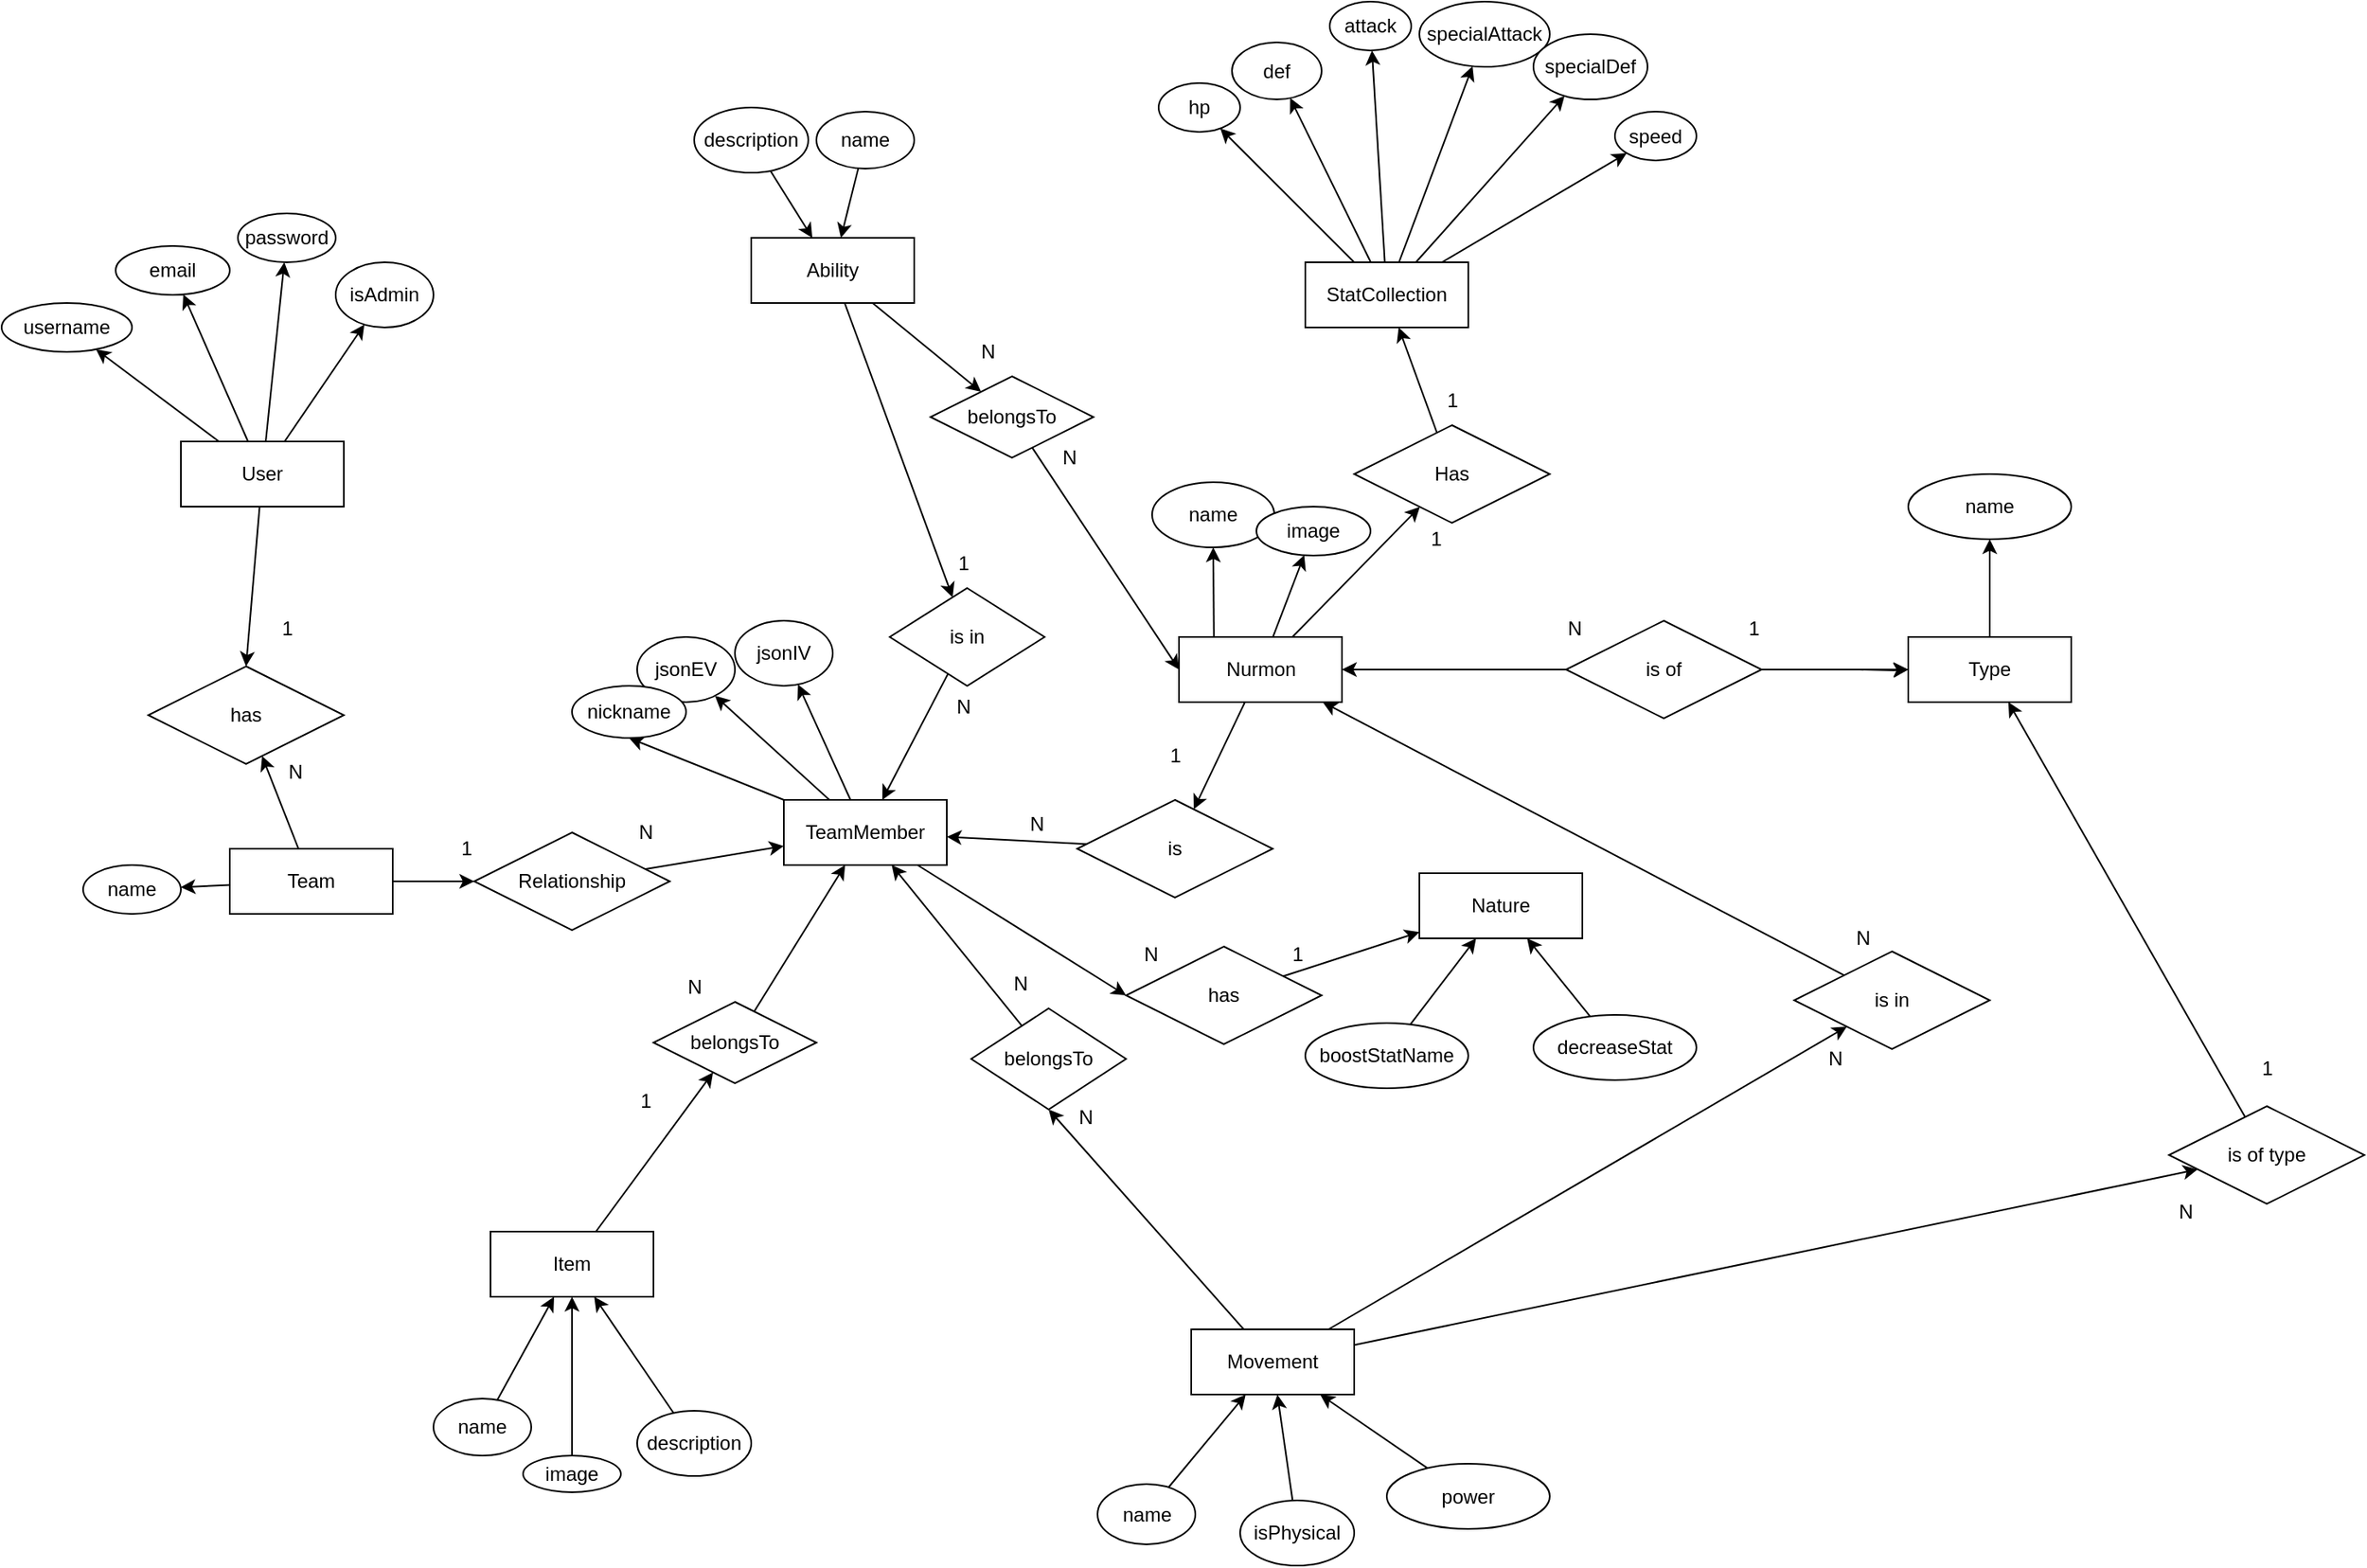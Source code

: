 <mxfile version="27.1.5" pages="2">
  <diagram name="Página-1" id="FxbBuSSJgWayEHtvk8GW">
    <mxGraphModel dx="2505" dy="988" grid="1" gridSize="10" guides="1" tooltips="1" connect="1" arrows="1" fold="1" page="1" pageScale="1" pageWidth="827" pageHeight="1169" math="0" shadow="0">
      <root>
        <mxCell id="0" />
        <mxCell id="1" parent="0" />
        <mxCell id="gaTQBP2WWSis62OiJN2Q-6" style="rounded=0;orthogonalLoop=1;jettySize=auto;html=1;" parent="1" source="gaTQBP2WWSis62OiJN2Q-1" target="gaTQBP2WWSis62OiJN2Q-3" edge="1">
          <mxGeometry relative="1" as="geometry" />
        </mxCell>
        <mxCell id="gaTQBP2WWSis62OiJN2Q-7" style="rounded=0;orthogonalLoop=1;jettySize=auto;html=1;" parent="1" source="gaTQBP2WWSis62OiJN2Q-1" target="gaTQBP2WWSis62OiJN2Q-4" edge="1">
          <mxGeometry relative="1" as="geometry" />
        </mxCell>
        <mxCell id="gaTQBP2WWSis62OiJN2Q-8" style="rounded=0;orthogonalLoop=1;jettySize=auto;html=1;" parent="1" source="gaTQBP2WWSis62OiJN2Q-1" target="gaTQBP2WWSis62OiJN2Q-5" edge="1">
          <mxGeometry relative="1" as="geometry">
            <mxPoint x="-90" y="220.0" as="targetPoint" />
          </mxGeometry>
        </mxCell>
        <mxCell id="gaTQBP2WWSis62OiJN2Q-145" style="rounded=0;orthogonalLoop=1;jettySize=auto;html=1;entryX=0.5;entryY=0;entryDx=0;entryDy=0;" parent="1" source="gaTQBP2WWSis62OiJN2Q-1" target="gaTQBP2WWSis62OiJN2Q-144" edge="1">
          <mxGeometry relative="1" as="geometry" />
        </mxCell>
        <mxCell id="rFSB82pnYA7BAlNAQb4m-16" style="rounded=0;orthogonalLoop=1;jettySize=auto;html=1;" edge="1" parent="1" source="gaTQBP2WWSis62OiJN2Q-1" target="rFSB82pnYA7BAlNAQb4m-15">
          <mxGeometry relative="1" as="geometry" />
        </mxCell>
        <mxCell id="gaTQBP2WWSis62OiJN2Q-1" value="User" style="whiteSpace=wrap;html=1;align=center;" parent="1" vertex="1">
          <mxGeometry x="-220" y="290" width="100" height="40" as="geometry" />
        </mxCell>
        <mxCell id="gaTQBP2WWSis62OiJN2Q-3" value="username" style="ellipse;whiteSpace=wrap;html=1;align=center;" parent="1" vertex="1">
          <mxGeometry x="-330" y="205" width="80" height="30" as="geometry" />
        </mxCell>
        <mxCell id="gaTQBP2WWSis62OiJN2Q-4" value="email" style="ellipse;whiteSpace=wrap;html=1;align=center;" parent="1" vertex="1">
          <mxGeometry x="-260" y="170" width="70" height="30" as="geometry" />
        </mxCell>
        <mxCell id="gaTQBP2WWSis62OiJN2Q-5" value="password" style="ellipse;whiteSpace=wrap;html=1;align=center;" parent="1" vertex="1">
          <mxGeometry x="-185" y="150" width="60" height="30" as="geometry" />
        </mxCell>
        <mxCell id="gaTQBP2WWSis62OiJN2Q-26" style="rounded=0;orthogonalLoop=1;jettySize=auto;html=1;" parent="1" source="gaTQBP2WWSis62OiJN2Q-9" target="gaTQBP2WWSis62OiJN2Q-23" edge="1">
          <mxGeometry relative="1" as="geometry" />
        </mxCell>
        <mxCell id="gaTQBP2WWSis62OiJN2Q-132" style="rounded=0;orthogonalLoop=1;jettySize=auto;html=1;" parent="1" source="gaTQBP2WWSis62OiJN2Q-9" target="gaTQBP2WWSis62OiJN2Q-130" edge="1">
          <mxGeometry relative="1" as="geometry" />
        </mxCell>
        <mxCell id="gaTQBP2WWSis62OiJN2Q-146" style="rounded=0;orthogonalLoop=1;jettySize=auto;html=1;" parent="1" source="gaTQBP2WWSis62OiJN2Q-9" target="gaTQBP2WWSis62OiJN2Q-144" edge="1">
          <mxGeometry relative="1" as="geometry" />
        </mxCell>
        <mxCell id="gaTQBP2WWSis62OiJN2Q-9" value="Team" style="whiteSpace=wrap;html=1;align=center;" parent="1" vertex="1">
          <mxGeometry x="-190" y="540" width="100" height="40" as="geometry" />
        </mxCell>
        <mxCell id="gaTQBP2WWSis62OiJN2Q-27" style="rounded=0;orthogonalLoop=1;jettySize=auto;html=1;" parent="1" source="gaTQBP2WWSis62OiJN2Q-10" target="gaTQBP2WWSis62OiJN2Q-22" edge="1">
          <mxGeometry relative="1" as="geometry" />
        </mxCell>
        <mxCell id="gaTQBP2WWSis62OiJN2Q-58" style="rounded=0;orthogonalLoop=1;jettySize=auto;html=1;" parent="1" target="gaTQBP2WWSis62OiJN2Q-57" edge="1">
          <mxGeometry relative="1" as="geometry">
            <mxPoint x="413.929" y="415" as="sourcePoint" />
          </mxGeometry>
        </mxCell>
        <mxCell id="gaTQBP2WWSis62OiJN2Q-117" style="rounded=0;orthogonalLoop=1;jettySize=auto;html=1;" parent="1" source="gaTQBP2WWSis62OiJN2Q-10" target="gaTQBP2WWSis62OiJN2Q-116" edge="1">
          <mxGeometry relative="1" as="geometry" />
        </mxCell>
        <mxCell id="gaTQBP2WWSis62OiJN2Q-150" style="rounded=0;orthogonalLoop=1;jettySize=auto;html=1;" parent="1" source="gaTQBP2WWSis62OiJN2Q-10" target="gaTQBP2WWSis62OiJN2Q-149" edge="1">
          <mxGeometry relative="1" as="geometry" />
        </mxCell>
        <mxCell id="gaTQBP2WWSis62OiJN2Q-10" value="Nurmon" style="whiteSpace=wrap;html=1;align=center;" parent="1" vertex="1">
          <mxGeometry x="392.5" y="410" width="100" height="40" as="geometry" />
        </mxCell>
        <mxCell id="gaTQBP2WWSis62OiJN2Q-34" style="rounded=0;orthogonalLoop=1;jettySize=auto;html=1;" parent="1" source="gaTQBP2WWSis62OiJN2Q-12" target="gaTQBP2WWSis62OiJN2Q-33" edge="1">
          <mxGeometry relative="1" as="geometry" />
        </mxCell>
        <mxCell id="rFSB82pnYA7BAlNAQb4m-22" style="rounded=0;orthogonalLoop=1;jettySize=auto;html=1;" edge="1" parent="1" source="gaTQBP2WWSis62OiJN2Q-12" target="rFSB82pnYA7BAlNAQb4m-21">
          <mxGeometry relative="1" as="geometry" />
        </mxCell>
        <mxCell id="gaTQBP2WWSis62OiJN2Q-12" value="Ability" style="whiteSpace=wrap;html=1;align=center;" parent="1" vertex="1">
          <mxGeometry x="130" y="165" width="100" height="40" as="geometry" />
        </mxCell>
        <mxCell id="gaTQBP2WWSis62OiJN2Q-39" style="rounded=0;orthogonalLoop=1;jettySize=auto;html=1;" parent="1" source="gaTQBP2WWSis62OiJN2Q-13" target="gaTQBP2WWSis62OiJN2Q-38" edge="1">
          <mxGeometry relative="1" as="geometry" />
        </mxCell>
        <mxCell id="gaTQBP2WWSis62OiJN2Q-13" value="Item" style="whiteSpace=wrap;html=1;align=center;" parent="1" vertex="1">
          <mxGeometry x="-30" y="775" width="100" height="40" as="geometry" />
        </mxCell>
        <mxCell id="rFSB82pnYA7BAlNAQb4m-2" style="rounded=0;orthogonalLoop=1;jettySize=auto;html=1;" edge="1" parent="1" source="gaTQBP2WWSis62OiJN2Q-14" target="rFSB82pnYA7BAlNAQb4m-1">
          <mxGeometry relative="1" as="geometry" />
        </mxCell>
        <mxCell id="rFSB82pnYA7BAlNAQb4m-9" style="rounded=0;orthogonalLoop=1;jettySize=auto;html=1;" edge="1" parent="1" source="gaTQBP2WWSis62OiJN2Q-14" target="rFSB82pnYA7BAlNAQb4m-8">
          <mxGeometry relative="1" as="geometry" />
        </mxCell>
        <mxCell id="gaTQBP2WWSis62OiJN2Q-14" value="Movement" style="whiteSpace=wrap;html=1;align=center;" parent="1" vertex="1">
          <mxGeometry x="400" y="835" width="100" height="40" as="geometry" />
        </mxCell>
        <mxCell id="gaTQBP2WWSis62OiJN2Q-111" style="rounded=0;orthogonalLoop=1;jettySize=auto;html=1;entryX=0.5;entryY=1;entryDx=0;entryDy=0;" parent="1" source="gaTQBP2WWSis62OiJN2Q-21" target="gaTQBP2WWSis62OiJN2Q-110" edge="1">
          <mxGeometry relative="1" as="geometry" />
        </mxCell>
        <mxCell id="gaTQBP2WWSis62OiJN2Q-112" style="rounded=0;orthogonalLoop=1;jettySize=auto;html=1;" parent="1" source="gaTQBP2WWSis62OiJN2Q-21" target="gaTQBP2WWSis62OiJN2Q-108" edge="1">
          <mxGeometry relative="1" as="geometry" />
        </mxCell>
        <mxCell id="gaTQBP2WWSis62OiJN2Q-113" style="rounded=0;orthogonalLoop=1;jettySize=auto;html=1;" parent="1" source="gaTQBP2WWSis62OiJN2Q-21" target="gaTQBP2WWSis62OiJN2Q-109" edge="1">
          <mxGeometry relative="1" as="geometry" />
        </mxCell>
        <mxCell id="gaTQBP2WWSis62OiJN2Q-140" style="rounded=0;orthogonalLoop=1;jettySize=auto;html=1;entryX=0;entryY=0.5;entryDx=0;entryDy=0;" parent="1" source="gaTQBP2WWSis62OiJN2Q-21" target="gaTQBP2WWSis62OiJN2Q-139" edge="1">
          <mxGeometry relative="1" as="geometry" />
        </mxCell>
        <mxCell id="gaTQBP2WWSis62OiJN2Q-21" value="TeamMember" style="whiteSpace=wrap;html=1;align=center;" parent="1" vertex="1">
          <mxGeometry x="150" y="510" width="100" height="40" as="geometry" />
        </mxCell>
        <mxCell id="gaTQBP2WWSis62OiJN2Q-28" style="rounded=0;orthogonalLoop=1;jettySize=auto;html=1;" parent="1" source="gaTQBP2WWSis62OiJN2Q-22" target="gaTQBP2WWSis62OiJN2Q-21" edge="1">
          <mxGeometry relative="1" as="geometry" />
        </mxCell>
        <mxCell id="gaTQBP2WWSis62OiJN2Q-22" value="is" style="shape=rhombus;perimeter=rhombusPerimeter;whiteSpace=wrap;html=1;align=center;" parent="1" vertex="1">
          <mxGeometry x="330" y="510" width="120" height="60" as="geometry" />
        </mxCell>
        <mxCell id="gaTQBP2WWSis62OiJN2Q-25" style="rounded=0;orthogonalLoop=1;jettySize=auto;html=1;" parent="1" source="gaTQBP2WWSis62OiJN2Q-23" target="gaTQBP2WWSis62OiJN2Q-21" edge="1">
          <mxGeometry relative="1" as="geometry" />
        </mxCell>
        <mxCell id="gaTQBP2WWSis62OiJN2Q-23" value="Relationship" style="shape=rhombus;perimeter=rhombusPerimeter;whiteSpace=wrap;html=1;align=center;" parent="1" vertex="1">
          <mxGeometry x="-40" y="530" width="120" height="60" as="geometry" />
        </mxCell>
        <mxCell id="gaTQBP2WWSis62OiJN2Q-29" value="1" style="text;html=1;align=center;verticalAlign=middle;resizable=0;points=[];autosize=1;strokeColor=none;fillColor=none;" parent="1" vertex="1">
          <mxGeometry x="-60" y="525" width="30" height="30" as="geometry" />
        </mxCell>
        <mxCell id="gaTQBP2WWSis62OiJN2Q-30" value="N" style="text;html=1;align=center;verticalAlign=middle;resizable=0;points=[];autosize=1;strokeColor=none;fillColor=none;" parent="1" vertex="1">
          <mxGeometry x="50" y="515" width="30" height="30" as="geometry" />
        </mxCell>
        <mxCell id="gaTQBP2WWSis62OiJN2Q-31" value="N" style="text;html=1;align=center;verticalAlign=middle;resizable=0;points=[];autosize=1;strokeColor=none;fillColor=none;" parent="1" vertex="1">
          <mxGeometry x="290" y="510" width="30" height="30" as="geometry" />
        </mxCell>
        <mxCell id="gaTQBP2WWSis62OiJN2Q-32" value="1" style="text;html=1;align=center;verticalAlign=middle;resizable=0;points=[];autosize=1;strokeColor=none;fillColor=none;" parent="1" vertex="1">
          <mxGeometry x="375" y="468" width="30" height="30" as="geometry" />
        </mxCell>
        <mxCell id="rFSB82pnYA7BAlNAQb4m-20" style="rounded=0;orthogonalLoop=1;jettySize=auto;html=1;entryX=0;entryY=0.5;entryDx=0;entryDy=0;" edge="1" parent="1" source="gaTQBP2WWSis62OiJN2Q-33" target="gaTQBP2WWSis62OiJN2Q-10">
          <mxGeometry relative="1" as="geometry" />
        </mxCell>
        <mxCell id="gaTQBP2WWSis62OiJN2Q-33" value="belongsTo" style="shape=rhombus;perimeter=rhombusPerimeter;whiteSpace=wrap;html=1;align=center;" parent="1" vertex="1">
          <mxGeometry x="240" y="250" width="100" height="50" as="geometry" />
        </mxCell>
        <mxCell id="gaTQBP2WWSis62OiJN2Q-36" value="N" style="text;html=1;align=center;verticalAlign=middle;resizable=0;points=[];autosize=1;strokeColor=none;fillColor=none;" parent="1" vertex="1">
          <mxGeometry x="260" y="220" width="30" height="30" as="geometry" />
        </mxCell>
        <mxCell id="gaTQBP2WWSis62OiJN2Q-37" value="N" style="text;html=1;align=center;verticalAlign=middle;resizable=0;points=[];autosize=1;strokeColor=none;fillColor=none;" parent="1" vertex="1">
          <mxGeometry x="310" y="285" width="30" height="30" as="geometry" />
        </mxCell>
        <mxCell id="gaTQBP2WWSis62OiJN2Q-40" style="rounded=0;orthogonalLoop=1;jettySize=auto;html=1;" parent="1" source="gaTQBP2WWSis62OiJN2Q-38" target="gaTQBP2WWSis62OiJN2Q-21" edge="1">
          <mxGeometry relative="1" as="geometry" />
        </mxCell>
        <mxCell id="gaTQBP2WWSis62OiJN2Q-38" value="belongsTo" style="shape=rhombus;perimeter=rhombusPerimeter;whiteSpace=wrap;html=1;align=center;" parent="1" vertex="1">
          <mxGeometry x="70" y="634" width="100" height="50" as="geometry" />
        </mxCell>
        <mxCell id="gaTQBP2WWSis62OiJN2Q-41" value="N" style="text;html=1;align=center;verticalAlign=middle;resizable=0;points=[];autosize=1;strokeColor=none;fillColor=none;" parent="1" vertex="1">
          <mxGeometry x="80" y="610" width="30" height="30" as="geometry" />
        </mxCell>
        <mxCell id="gaTQBP2WWSis62OiJN2Q-42" value="1" style="text;html=1;align=center;verticalAlign=middle;resizable=0;points=[];autosize=1;strokeColor=none;fillColor=none;" parent="1" vertex="1">
          <mxGeometry x="50" y="680" width="30" height="30" as="geometry" />
        </mxCell>
        <mxCell id="gaTQBP2WWSis62OiJN2Q-44" style="rounded=0;orthogonalLoop=1;jettySize=auto;html=1;" parent="1" source="gaTQBP2WWSis62OiJN2Q-43" target="gaTQBP2WWSis62OiJN2Q-21" edge="1">
          <mxGeometry relative="1" as="geometry" />
        </mxCell>
        <mxCell id="gaTQBP2WWSis62OiJN2Q-43" value="belongsTo" style="shape=rhombus;perimeter=rhombusPerimeter;whiteSpace=wrap;html=1;align=center;" parent="1" vertex="1">
          <mxGeometry x="265" y="638" width="95" height="62" as="geometry" />
        </mxCell>
        <mxCell id="gaTQBP2WWSis62OiJN2Q-45" style="rounded=0;orthogonalLoop=1;jettySize=auto;html=1;entryX=0.5;entryY=1;entryDx=0;entryDy=0;" parent="1" source="gaTQBP2WWSis62OiJN2Q-14" target="gaTQBP2WWSis62OiJN2Q-43" edge="1">
          <mxGeometry relative="1" as="geometry" />
        </mxCell>
        <mxCell id="gaTQBP2WWSis62OiJN2Q-46" value="N" style="text;html=1;align=center;verticalAlign=middle;resizable=0;points=[];autosize=1;strokeColor=none;fillColor=none;" parent="1" vertex="1">
          <mxGeometry x="280" y="608" width="30" height="30" as="geometry" />
        </mxCell>
        <mxCell id="gaTQBP2WWSis62OiJN2Q-47" value="N" style="text;html=1;align=center;verticalAlign=middle;resizable=0;points=[];autosize=1;strokeColor=none;fillColor=none;" parent="1" vertex="1">
          <mxGeometry x="320" y="690" width="30" height="30" as="geometry" />
        </mxCell>
        <mxCell id="gaTQBP2WWSis62OiJN2Q-77" style="rounded=0;orthogonalLoop=1;jettySize=auto;html=1;entryX=0.5;entryY=1;entryDx=0;entryDy=0;" parent="1" source="gaTQBP2WWSis62OiJN2Q-48" target="gaTQBP2WWSis62OiJN2Q-75" edge="1">
          <mxGeometry relative="1" as="geometry" />
        </mxCell>
        <mxCell id="gaTQBP2WWSis62OiJN2Q-48" value="Type" style="whiteSpace=wrap;html=1;align=center;" parent="1" vertex="1">
          <mxGeometry x="840" y="410" width="100" height="40" as="geometry" />
        </mxCell>
        <mxCell id="gaTQBP2WWSis62OiJN2Q-50" style="edgeStyle=orthogonalEdgeStyle;rounded=0;orthogonalLoop=1;jettySize=auto;html=1;" parent="1" target="gaTQBP2WWSis62OiJN2Q-48" edge="1">
          <mxGeometry relative="1" as="geometry">
            <mxPoint x="810" y="430" as="sourcePoint" />
          </mxGeometry>
        </mxCell>
        <mxCell id="gaTQBP2WWSis62OiJN2Q-51" style="edgeStyle=orthogonalEdgeStyle;rounded=0;orthogonalLoop=1;jettySize=auto;html=1;" parent="1" source="gaTQBP2WWSis62OiJN2Q-49" target="gaTQBP2WWSis62OiJN2Q-10" edge="1">
          <mxGeometry relative="1" as="geometry" />
        </mxCell>
        <mxCell id="gaTQBP2WWSis62OiJN2Q-92" style="edgeStyle=orthogonalEdgeStyle;rounded=0;orthogonalLoop=1;jettySize=auto;html=1;" parent="1" source="gaTQBP2WWSis62OiJN2Q-49" target="gaTQBP2WWSis62OiJN2Q-48" edge="1">
          <mxGeometry relative="1" as="geometry" />
        </mxCell>
        <mxCell id="gaTQBP2WWSis62OiJN2Q-49" value="is of" style="shape=rhombus;perimeter=rhombusPerimeter;whiteSpace=wrap;html=1;align=center;" parent="1" vertex="1">
          <mxGeometry x="630" y="400" width="120" height="60" as="geometry" />
        </mxCell>
        <mxCell id="gaTQBP2WWSis62OiJN2Q-52" value="1" style="text;html=1;align=center;verticalAlign=middle;resizable=0;points=[];autosize=1;strokeColor=none;fillColor=none;" parent="1" vertex="1">
          <mxGeometry x="730" y="390" width="30" height="30" as="geometry" />
        </mxCell>
        <mxCell id="gaTQBP2WWSis62OiJN2Q-53" value="N" style="text;html=1;align=center;verticalAlign=middle;resizable=0;points=[];autosize=1;strokeColor=none;fillColor=none;" parent="1" vertex="1">
          <mxGeometry x="620" y="390" width="30" height="30" as="geometry" />
        </mxCell>
        <mxCell id="gaTQBP2WWSis62OiJN2Q-57" value="name" style="ellipse;whiteSpace=wrap;html=1;align=center;" parent="1" vertex="1">
          <mxGeometry x="376" y="315" width="75" height="40" as="geometry" />
        </mxCell>
        <mxCell id="gaTQBP2WWSis62OiJN2Q-65" style="rounded=0;orthogonalLoop=1;jettySize=auto;html=1;" parent="1" source="gaTQBP2WWSis62OiJN2Q-61" target="gaTQBP2WWSis62OiJN2Q-12" edge="1">
          <mxGeometry relative="1" as="geometry" />
        </mxCell>
        <mxCell id="gaTQBP2WWSis62OiJN2Q-61" value="name" style="ellipse;whiteSpace=wrap;html=1;align=center;" parent="1" vertex="1">
          <mxGeometry x="170" y="87.5" width="60" height="35" as="geometry" />
        </mxCell>
        <mxCell id="gaTQBP2WWSis62OiJN2Q-66" style="rounded=0;orthogonalLoop=1;jettySize=auto;html=1;" parent="1" source="gaTQBP2WWSis62OiJN2Q-62" target="gaTQBP2WWSis62OiJN2Q-12" edge="1">
          <mxGeometry relative="1" as="geometry" />
        </mxCell>
        <mxCell id="gaTQBP2WWSis62OiJN2Q-62" value="description" style="ellipse;whiteSpace=wrap;html=1;align=center;" parent="1" vertex="1">
          <mxGeometry x="95" y="85" width="70" height="40" as="geometry" />
        </mxCell>
        <mxCell id="gaTQBP2WWSis62OiJN2Q-67" style="rounded=0;orthogonalLoop=1;jettySize=auto;html=1;" parent="1" source="gaTQBP2WWSis62OiJN2Q-63" target="gaTQBP2WWSis62OiJN2Q-13" edge="1">
          <mxGeometry relative="1" as="geometry" />
        </mxCell>
        <mxCell id="gaTQBP2WWSis62OiJN2Q-63" value="name" style="ellipse;whiteSpace=wrap;html=1;align=center;" parent="1" vertex="1">
          <mxGeometry x="-65" y="877.5" width="60" height="35" as="geometry" />
        </mxCell>
        <mxCell id="gaTQBP2WWSis62OiJN2Q-68" style="rounded=0;orthogonalLoop=1;jettySize=auto;html=1;" parent="1" source="gaTQBP2WWSis62OiJN2Q-64" target="gaTQBP2WWSis62OiJN2Q-13" edge="1">
          <mxGeometry relative="1" as="geometry" />
        </mxCell>
        <mxCell id="gaTQBP2WWSis62OiJN2Q-64" value="description" style="ellipse;whiteSpace=wrap;html=1;align=center;" parent="1" vertex="1">
          <mxGeometry x="60" y="885" width="70" height="40" as="geometry" />
        </mxCell>
        <mxCell id="gaTQBP2WWSis62OiJN2Q-71" style="rounded=0;orthogonalLoop=1;jettySize=auto;html=1;" parent="1" source="gaTQBP2WWSis62OiJN2Q-69" target="gaTQBP2WWSis62OiJN2Q-14" edge="1">
          <mxGeometry relative="1" as="geometry" />
        </mxCell>
        <mxCell id="gaTQBP2WWSis62OiJN2Q-69" value="name" style="ellipse;whiteSpace=wrap;html=1;align=center;" parent="1" vertex="1">
          <mxGeometry x="342.5" y="930" width="60" height="37" as="geometry" />
        </mxCell>
        <mxCell id="gaTQBP2WWSis62OiJN2Q-72" style="rounded=0;orthogonalLoop=1;jettySize=auto;html=1;" parent="1" source="gaTQBP2WWSis62OiJN2Q-70" target="gaTQBP2WWSis62OiJN2Q-14" edge="1">
          <mxGeometry relative="1" as="geometry" />
        </mxCell>
        <mxCell id="gaTQBP2WWSis62OiJN2Q-70" value="isPhysical" style="ellipse;whiteSpace=wrap;html=1;align=center;" parent="1" vertex="1">
          <mxGeometry x="430" y="940" width="70" height="40" as="geometry" />
        </mxCell>
        <mxCell id="gaTQBP2WWSis62OiJN2Q-75" value="name" style="ellipse;whiteSpace=wrap;html=1;align=center;" parent="1" vertex="1">
          <mxGeometry x="840" y="310" width="100" height="40" as="geometry" />
        </mxCell>
        <mxCell id="gaTQBP2WWSis62OiJN2Q-93" value="Nature" style="whiteSpace=wrap;html=1;align=center;" parent="1" vertex="1">
          <mxGeometry x="540" y="555" width="100" height="40" as="geometry" />
        </mxCell>
        <mxCell id="gaTQBP2WWSis62OiJN2Q-108" value="jsonEV" style="ellipse;whiteSpace=wrap;html=1;align=center;" parent="1" vertex="1">
          <mxGeometry x="60" y="410" width="60" height="40" as="geometry" />
        </mxCell>
        <mxCell id="gaTQBP2WWSis62OiJN2Q-109" value="jsonIV" style="ellipse;whiteSpace=wrap;html=1;align=center;" parent="1" vertex="1">
          <mxGeometry x="120" y="400" width="60" height="40" as="geometry" />
        </mxCell>
        <mxCell id="gaTQBP2WWSis62OiJN2Q-110" value="nickname" style="ellipse;whiteSpace=wrap;html=1;align=center;" parent="1" vertex="1">
          <mxGeometry x="20" y="440" width="70" height="32" as="geometry" />
        </mxCell>
        <mxCell id="gaTQBP2WWSis62OiJN2Q-122" style="rounded=0;orthogonalLoop=1;jettySize=auto;html=1;" parent="1" source="gaTQBP2WWSis62OiJN2Q-115" target="gaTQBP2WWSis62OiJN2Q-119" edge="1">
          <mxGeometry relative="1" as="geometry" />
        </mxCell>
        <mxCell id="gaTQBP2WWSis62OiJN2Q-123" style="rounded=0;orthogonalLoop=1;jettySize=auto;html=1;" parent="1" source="gaTQBP2WWSis62OiJN2Q-115" target="gaTQBP2WWSis62OiJN2Q-121" edge="1">
          <mxGeometry relative="1" as="geometry" />
        </mxCell>
        <mxCell id="gaTQBP2WWSis62OiJN2Q-129" style="rounded=0;orthogonalLoop=1;jettySize=auto;html=1;" parent="1" source="gaTQBP2WWSis62OiJN2Q-115" target="gaTQBP2WWSis62OiJN2Q-128" edge="1">
          <mxGeometry relative="1" as="geometry" />
        </mxCell>
        <mxCell id="vHJfRAZP77s0bvJk41Kn-4" style="rounded=0;orthogonalLoop=1;jettySize=auto;html=1;" edge="1" parent="1" source="gaTQBP2WWSis62OiJN2Q-115" target="vHJfRAZP77s0bvJk41Kn-1">
          <mxGeometry relative="1" as="geometry" />
        </mxCell>
        <mxCell id="vHJfRAZP77s0bvJk41Kn-5" style="rounded=0;orthogonalLoop=1;jettySize=auto;html=1;" edge="1" parent="1" source="gaTQBP2WWSis62OiJN2Q-115" target="vHJfRAZP77s0bvJk41Kn-2">
          <mxGeometry relative="1" as="geometry" />
        </mxCell>
        <mxCell id="vHJfRAZP77s0bvJk41Kn-6" style="rounded=0;orthogonalLoop=1;jettySize=auto;html=1;" edge="1" parent="1" source="gaTQBP2WWSis62OiJN2Q-115" target="vHJfRAZP77s0bvJk41Kn-3">
          <mxGeometry relative="1" as="geometry" />
        </mxCell>
        <mxCell id="gaTQBP2WWSis62OiJN2Q-115" value="StatCollection" style="whiteSpace=wrap;html=1;align=center;" parent="1" vertex="1">
          <mxGeometry x="470" y="180" width="100" height="40" as="geometry" />
        </mxCell>
        <mxCell id="gaTQBP2WWSis62OiJN2Q-118" style="rounded=0;orthogonalLoop=1;jettySize=auto;html=1;" parent="1" source="gaTQBP2WWSis62OiJN2Q-116" target="gaTQBP2WWSis62OiJN2Q-115" edge="1">
          <mxGeometry relative="1" as="geometry" />
        </mxCell>
        <mxCell id="gaTQBP2WWSis62OiJN2Q-116" value="Has" style="shape=rhombus;perimeter=rhombusPerimeter;whiteSpace=wrap;html=1;align=center;" parent="1" vertex="1">
          <mxGeometry x="500" y="280" width="120" height="60" as="geometry" />
        </mxCell>
        <mxCell id="gaTQBP2WWSis62OiJN2Q-119" value="hp" style="ellipse;whiteSpace=wrap;html=1;align=center;" parent="1" vertex="1">
          <mxGeometry x="380" y="70" width="50" height="30" as="geometry" />
        </mxCell>
        <mxCell id="gaTQBP2WWSis62OiJN2Q-121" value="attack" style="ellipse;whiteSpace=wrap;html=1;align=center;" parent="1" vertex="1">
          <mxGeometry x="485" y="20" width="50" height="30" as="geometry" />
        </mxCell>
        <mxCell id="gaTQBP2WWSis62OiJN2Q-124" value="1" style="text;html=1;align=center;verticalAlign=middle;resizable=0;points=[];autosize=1;strokeColor=none;fillColor=none;" parent="1" vertex="1">
          <mxGeometry x="535" y="335" width="30" height="30" as="geometry" />
        </mxCell>
        <mxCell id="gaTQBP2WWSis62OiJN2Q-125" value="1" style="text;html=1;align=center;verticalAlign=middle;resizable=0;points=[];autosize=1;strokeColor=none;fillColor=none;" parent="1" vertex="1">
          <mxGeometry x="545" y="250" width="30" height="30" as="geometry" />
        </mxCell>
        <mxCell id="gaTQBP2WWSis62OiJN2Q-128" value="def" style="ellipse;whiteSpace=wrap;html=1;align=center;" parent="1" vertex="1">
          <mxGeometry x="425" y="45" width="55" height="35" as="geometry" />
        </mxCell>
        <mxCell id="gaTQBP2WWSis62OiJN2Q-130" value="name" style="ellipse;whiteSpace=wrap;html=1;align=center;" parent="1" vertex="1">
          <mxGeometry x="-280" y="550" width="60" height="30" as="geometry" />
        </mxCell>
        <mxCell id="gaTQBP2WWSis62OiJN2Q-137" style="rounded=0;orthogonalLoop=1;jettySize=auto;html=1;" parent="1" source="gaTQBP2WWSis62OiJN2Q-133" target="gaTQBP2WWSis62OiJN2Q-93" edge="1">
          <mxGeometry relative="1" as="geometry" />
        </mxCell>
        <mxCell id="gaTQBP2WWSis62OiJN2Q-133" value="boostStatName" style="ellipse;whiteSpace=wrap;html=1;align=center;" parent="1" vertex="1">
          <mxGeometry x="470" y="647" width="100" height="40" as="geometry" />
        </mxCell>
        <mxCell id="gaTQBP2WWSis62OiJN2Q-138" style="rounded=0;orthogonalLoop=1;jettySize=auto;html=1;" parent="1" source="gaTQBP2WWSis62OiJN2Q-134" target="gaTQBP2WWSis62OiJN2Q-93" edge="1">
          <mxGeometry relative="1" as="geometry" />
        </mxCell>
        <mxCell id="gaTQBP2WWSis62OiJN2Q-134" value="decreaseStat" style="ellipse;whiteSpace=wrap;html=1;align=center;" parent="1" vertex="1">
          <mxGeometry x="610" y="642" width="100" height="40" as="geometry" />
        </mxCell>
        <mxCell id="gaTQBP2WWSis62OiJN2Q-141" style="rounded=0;orthogonalLoop=1;jettySize=auto;html=1;" parent="1" source="gaTQBP2WWSis62OiJN2Q-139" target="gaTQBP2WWSis62OiJN2Q-93" edge="1">
          <mxGeometry relative="1" as="geometry" />
        </mxCell>
        <mxCell id="gaTQBP2WWSis62OiJN2Q-139" value="has" style="shape=rhombus;perimeter=rhombusPerimeter;whiteSpace=wrap;html=1;align=center;" parent="1" vertex="1">
          <mxGeometry x="360" y="600" width="120" height="60" as="geometry" />
        </mxCell>
        <mxCell id="gaTQBP2WWSis62OiJN2Q-142" value="N" style="text;html=1;align=center;verticalAlign=middle;resizable=0;points=[];autosize=1;strokeColor=none;fillColor=none;" parent="1" vertex="1">
          <mxGeometry x="360" y="590" width="30" height="30" as="geometry" />
        </mxCell>
        <mxCell id="gaTQBP2WWSis62OiJN2Q-143" value="1" style="text;html=1;align=center;verticalAlign=middle;resizable=0;points=[];autosize=1;strokeColor=none;fillColor=none;" parent="1" vertex="1">
          <mxGeometry x="450" y="590" width="30" height="30" as="geometry" />
        </mxCell>
        <mxCell id="gaTQBP2WWSis62OiJN2Q-144" value="has" style="shape=rhombus;perimeter=rhombusPerimeter;whiteSpace=wrap;html=1;align=center;" parent="1" vertex="1">
          <mxGeometry x="-240" y="428" width="120" height="60" as="geometry" />
        </mxCell>
        <mxCell id="gaTQBP2WWSis62OiJN2Q-147" value="1" style="text;html=1;align=center;verticalAlign=middle;resizable=0;points=[];autosize=1;strokeColor=none;fillColor=none;" parent="1" vertex="1">
          <mxGeometry x="-170" y="390" width="30" height="30" as="geometry" />
        </mxCell>
        <mxCell id="gaTQBP2WWSis62OiJN2Q-148" value="N" style="text;html=1;align=center;verticalAlign=middle;resizable=0;points=[];autosize=1;strokeColor=none;fillColor=none;" parent="1" vertex="1">
          <mxGeometry x="-165" y="478" width="30" height="30" as="geometry" />
        </mxCell>
        <mxCell id="gaTQBP2WWSis62OiJN2Q-149" value="image" style="ellipse;whiteSpace=wrap;html=1;align=center;" parent="1" vertex="1">
          <mxGeometry x="440" y="330" width="70" height="30" as="geometry" />
        </mxCell>
        <mxCell id="gaTQBP2WWSis62OiJN2Q-152" style="rounded=0;orthogonalLoop=1;jettySize=auto;html=1;" parent="1" source="gaTQBP2WWSis62OiJN2Q-151" target="gaTQBP2WWSis62OiJN2Q-13" edge="1">
          <mxGeometry relative="1" as="geometry" />
        </mxCell>
        <mxCell id="gaTQBP2WWSis62OiJN2Q-151" value="image" style="ellipse;whiteSpace=wrap;html=1;align=center;" parent="1" vertex="1">
          <mxGeometry x="-10" y="912.5" width="60" height="22.5" as="geometry" />
        </mxCell>
        <mxCell id="rFSB82pnYA7BAlNAQb4m-6" style="rounded=0;orthogonalLoop=1;jettySize=auto;html=1;" edge="1" parent="1" source="rFSB82pnYA7BAlNAQb4m-1" target="gaTQBP2WWSis62OiJN2Q-10">
          <mxGeometry relative="1" as="geometry" />
        </mxCell>
        <mxCell id="rFSB82pnYA7BAlNAQb4m-1" value="is in" style="shape=rhombus;perimeter=rhombusPerimeter;whiteSpace=wrap;html=1;align=center;" vertex="1" parent="1">
          <mxGeometry x="770" y="603" width="120" height="60" as="geometry" />
        </mxCell>
        <mxCell id="rFSB82pnYA7BAlNAQb4m-4" value="N" style="text;html=1;align=center;verticalAlign=middle;resizable=0;points=[];autosize=1;strokeColor=none;fillColor=none;" vertex="1" parent="1">
          <mxGeometry x="780" y="654" width="30" height="30" as="geometry" />
        </mxCell>
        <mxCell id="rFSB82pnYA7BAlNAQb4m-7" value="N" style="text;html=1;align=center;verticalAlign=middle;resizable=0;points=[];autosize=1;strokeColor=none;fillColor=none;" vertex="1" parent="1">
          <mxGeometry x="797" y="580" width="30" height="30" as="geometry" />
        </mxCell>
        <mxCell id="rFSB82pnYA7BAlNAQb4m-10" style="rounded=0;orthogonalLoop=1;jettySize=auto;html=1;" edge="1" parent="1" source="rFSB82pnYA7BAlNAQb4m-8" target="gaTQBP2WWSis62OiJN2Q-48">
          <mxGeometry relative="1" as="geometry" />
        </mxCell>
        <mxCell id="rFSB82pnYA7BAlNAQb4m-8" value="is of type" style="shape=rhombus;perimeter=rhombusPerimeter;whiteSpace=wrap;html=1;align=center;" vertex="1" parent="1">
          <mxGeometry x="1000" y="698" width="120" height="60" as="geometry" />
        </mxCell>
        <mxCell id="rFSB82pnYA7BAlNAQb4m-11" value="N" style="text;html=1;align=center;verticalAlign=middle;resizable=0;points=[];autosize=1;strokeColor=none;fillColor=none;" vertex="1" parent="1">
          <mxGeometry x="995" y="748" width="30" height="30" as="geometry" />
        </mxCell>
        <mxCell id="rFSB82pnYA7BAlNAQb4m-12" value="1" style="text;html=1;align=center;verticalAlign=middle;resizable=0;points=[];autosize=1;strokeColor=none;fillColor=none;" vertex="1" parent="1">
          <mxGeometry x="1045" y="660" width="30" height="30" as="geometry" />
        </mxCell>
        <mxCell id="rFSB82pnYA7BAlNAQb4m-14" style="rounded=0;orthogonalLoop=1;jettySize=auto;html=1;" edge="1" parent="1" source="rFSB82pnYA7BAlNAQb4m-13" target="gaTQBP2WWSis62OiJN2Q-14">
          <mxGeometry relative="1" as="geometry" />
        </mxCell>
        <mxCell id="rFSB82pnYA7BAlNAQb4m-13" value="power" style="ellipse;whiteSpace=wrap;html=1;align=center;" vertex="1" parent="1">
          <mxGeometry x="520" y="917.5" width="100" height="40" as="geometry" />
        </mxCell>
        <mxCell id="rFSB82pnYA7BAlNAQb4m-15" value="isAdmin" style="ellipse;whiteSpace=wrap;html=1;align=center;" vertex="1" parent="1">
          <mxGeometry x="-125" y="180" width="60" height="40" as="geometry" />
        </mxCell>
        <mxCell id="rFSB82pnYA7BAlNAQb4m-23" style="rounded=0;orthogonalLoop=1;jettySize=auto;html=1;" edge="1" parent="1" source="rFSB82pnYA7BAlNAQb4m-21" target="gaTQBP2WWSis62OiJN2Q-21">
          <mxGeometry relative="1" as="geometry" />
        </mxCell>
        <mxCell id="rFSB82pnYA7BAlNAQb4m-21" value="is in" style="shape=rhombus;perimeter=rhombusPerimeter;whiteSpace=wrap;html=1;align=center;" vertex="1" parent="1">
          <mxGeometry x="215" y="380" width="95" height="60" as="geometry" />
        </mxCell>
        <mxCell id="rFSB82pnYA7BAlNAQb4m-24" value="1" style="text;html=1;align=center;verticalAlign=middle;resizable=0;points=[];autosize=1;strokeColor=none;fillColor=none;" vertex="1" parent="1">
          <mxGeometry x="245" y="350" width="30" height="30" as="geometry" />
        </mxCell>
        <mxCell id="rFSB82pnYA7BAlNAQb4m-25" value="N" style="text;html=1;align=center;verticalAlign=middle;resizable=0;points=[];autosize=1;strokeColor=none;fillColor=none;" vertex="1" parent="1">
          <mxGeometry x="245" y="438" width="30" height="30" as="geometry" />
        </mxCell>
        <mxCell id="vHJfRAZP77s0bvJk41Kn-1" value="specialAttack" style="ellipse;whiteSpace=wrap;html=1;align=center;" vertex="1" parent="1">
          <mxGeometry x="540" y="20" width="80" height="40" as="geometry" />
        </mxCell>
        <mxCell id="vHJfRAZP77s0bvJk41Kn-2" value="specialDef" style="ellipse;whiteSpace=wrap;html=1;align=center;" vertex="1" parent="1">
          <mxGeometry x="610" y="40" width="70" height="40" as="geometry" />
        </mxCell>
        <mxCell id="vHJfRAZP77s0bvJk41Kn-3" value="speed" style="ellipse;whiteSpace=wrap;html=1;align=center;" vertex="1" parent="1">
          <mxGeometry x="660" y="87.5" width="50" height="30" as="geometry" />
        </mxCell>
      </root>
    </mxGraphModel>
  </diagram>
  <diagram id="gJsu-GX0jbGfcdgH7zzH" name="Página-2">
    <mxGraphModel dx="2253" dy="2009" grid="1" gridSize="10" guides="1" tooltips="1" connect="1" arrows="1" fold="1" page="1" pageScale="1" pageWidth="827" pageHeight="1169" math="0" shadow="0">
      <root>
        <mxCell id="0" />
        <mxCell id="1" parent="0" />
        <mxCell id="mKw1vY2MC98AStmJ3DAK-1" style="rounded=0;orthogonalLoop=1;jettySize=auto;html=1;entryX=0;entryY=0.5;entryDx=0;entryDy=0;" parent="1" source="lMi47aR0l2nkiUCVGPlH-1" target="lMi47aR0l2nkiUCVGPlH-3" edge="1">
          <mxGeometry relative="1" as="geometry" />
        </mxCell>
        <mxCell id="lMi47aR0l2nkiUCVGPlH-1" value="User" style="swimlane;childLayout=stackLayout;horizontal=1;startSize=50;horizontalStack=0;rounded=1;fontSize=14;fontStyle=0;strokeWidth=2;resizeParent=0;resizeLast=1;shadow=0;dashed=0;align=center;arcSize=4;whiteSpace=wrap;html=1;" parent="1" vertex="1">
          <mxGeometry x="-200" y="90" width="160" height="140" as="geometry" />
        </mxCell>
        <mxCell id="lMi47aR0l2nkiUCVGPlH-2" value="&lt;div&gt;+ id&lt;/div&gt;+ username&lt;div&gt;+ email&lt;/div&gt;&lt;div&gt;+ password&lt;/div&gt;&lt;div&gt;+ is_admin&lt;/div&gt;" style="align=left;strokeColor=none;fillColor=none;spacingLeft=4;spacingRight=4;fontSize=12;verticalAlign=top;resizable=0;rotatable=0;part=1;html=1;whiteSpace=wrap;" parent="lMi47aR0l2nkiUCVGPlH-1" vertex="1">
          <mxGeometry y="50" width="160" height="90" as="geometry" />
        </mxCell>
        <mxCell id="-d47n6m1U3vDKvkitE5X-1" style="rounded=0;orthogonalLoop=1;jettySize=auto;html=1;" parent="1" source="lMi47aR0l2nkiUCVGPlH-3" target="lMi47aR0l2nkiUCVGPlH-6" edge="1">
          <mxGeometry relative="1" as="geometry" />
        </mxCell>
        <mxCell id="lMi47aR0l2nkiUCVGPlH-3" value="Team" style="swimlane;childLayout=stackLayout;horizontal=1;startSize=50;horizontalStack=0;rounded=1;fontSize=14;fontStyle=0;strokeWidth=2;resizeParent=0;resizeLast=1;shadow=0;dashed=0;align=center;arcSize=4;whiteSpace=wrap;html=1;" parent="1" vertex="1">
          <mxGeometry x="120" y="90" width="160" height="120" as="geometry" />
        </mxCell>
        <mxCell id="lMi47aR0l2nkiUCVGPlH-4" value="&lt;div&gt;+ id&lt;/div&gt;+ name&lt;div&gt;+ user_id&lt;/div&gt;" style="align=left;strokeColor=none;fillColor=none;spacingLeft=4;spacingRight=4;fontSize=12;verticalAlign=top;resizable=0;rotatable=0;part=1;html=1;whiteSpace=wrap;" parent="lMi47aR0l2nkiUCVGPlH-3" vertex="1">
          <mxGeometry y="50" width="160" height="70" as="geometry" />
        </mxCell>
        <mxCell id="aWefVGlYuqOCfKsN6C1T-7" style="rounded=0;orthogonalLoop=1;jettySize=auto;html=1;entryX=0.5;entryY=0;entryDx=0;entryDy=0;" parent="1" source="lMi47aR0l2nkiUCVGPlH-5" target="u1dYztcG1FLUpUW5LWK9-2" edge="1">
          <mxGeometry relative="1" as="geometry" />
        </mxCell>
        <mxCell id="lMi47aR0l2nkiUCVGPlH-5" value="TeamMember" style="swimlane;childLayout=stackLayout;horizontal=1;startSize=50;horizontalStack=0;rounded=1;fontSize=14;fontStyle=0;strokeWidth=2;resizeParent=0;resizeLast=1;shadow=0;dashed=0;align=center;arcSize=4;whiteSpace=wrap;html=1;" parent="1" vertex="1">
          <mxGeometry x="440" y="60" width="170" height="220" as="geometry" />
        </mxCell>
        <mxCell id="lMi47aR0l2nkiUCVGPlH-6" value="&lt;div&gt;+ id&lt;/div&gt;+ nickname&lt;div&gt;+ team_id&lt;/div&gt;&lt;div&gt;+ nurmon_id&lt;/div&gt;&lt;div&gt;+ jsonEV&lt;/div&gt;&lt;div&gt;+ jsonEV&lt;/div&gt;&lt;div&gt;+ nurmon_ability_id&lt;/div&gt;&lt;div&gt;+ item_id&lt;/div&gt;&lt;div&gt;+ nature_id&lt;/div&gt;" style="align=left;strokeColor=none;fillColor=none;spacingLeft=4;spacingRight=4;fontSize=12;verticalAlign=top;resizable=0;rotatable=0;part=1;html=1;whiteSpace=wrap;" parent="lMi47aR0l2nkiUCVGPlH-5" vertex="1">
          <mxGeometry y="50" width="170" height="170" as="geometry" />
        </mxCell>
        <mxCell id="W3kdz99yfvFk09GB3yET-1" style="rounded=0;orthogonalLoop=1;jettySize=auto;html=1;" parent="1" source="lMi47aR0l2nkiUCVGPlH-7" target="qiG2a6rU_FNoUJz0zNj9-8" edge="1">
          <mxGeometry relative="1" as="geometry" />
        </mxCell>
        <mxCell id="W3kdz99yfvFk09GB3yET-4" style="edgeStyle=orthogonalEdgeStyle;rounded=0;orthogonalLoop=1;jettySize=auto;html=1;" parent="1" source="lMi47aR0l2nkiUCVGPlH-7" target="lMi47aR0l2nkiUCVGPlH-6" edge="1">
          <mxGeometry relative="1" as="geometry" />
        </mxCell>
        <mxCell id="aWefVGlYuqOCfKsN6C1T-1" style="rounded=0;orthogonalLoop=1;jettySize=auto;html=1;entryX=0;entryY=0.25;entryDx=0;entryDy=0;" parent="1" source="lMi47aR0l2nkiUCVGPlH-7" target="u1dYztcG1FLUpUW5LWK9-3" edge="1">
          <mxGeometry relative="1" as="geometry" />
        </mxCell>
        <mxCell id="iJ4zgpHY3EMBAZl1iA2g-3" style="rounded=0;orthogonalLoop=1;jettySize=auto;html=1;entryX=0;entryY=0.25;entryDx=0;entryDy=0;" parent="1" source="lMi47aR0l2nkiUCVGPlH-7" target="bYeuthFPH2RFdPg2iJgu-3" edge="1">
          <mxGeometry relative="1" as="geometry" />
        </mxCell>
        <mxCell id="lMi47aR0l2nkiUCVGPlH-7" value="Nurmon" style="swimlane;childLayout=stackLayout;horizontal=1;startSize=50;horizontalStack=0;rounded=1;fontSize=14;fontStyle=0;strokeWidth=2;resizeParent=0;resizeLast=1;shadow=0;dashed=0;align=center;arcSize=4;whiteSpace=wrap;html=1;" parent="1" vertex="1">
          <mxGeometry x="445" y="400" width="160" height="120" as="geometry" />
        </mxCell>
        <mxCell id="lMi47aR0l2nkiUCVGPlH-8" value="+ id&lt;div&gt;+name&lt;/div&gt;&lt;div&gt;+ image_path&lt;/div&gt;&lt;div&gt;+ type_id&lt;/div&gt;" style="align=left;strokeColor=none;fillColor=none;spacingLeft=4;spacingRight=4;fontSize=12;verticalAlign=top;resizable=0;rotatable=0;part=1;html=1;whiteSpace=wrap;" parent="lMi47aR0l2nkiUCVGPlH-7" vertex="1">
          <mxGeometry y="50" width="160" height="70" as="geometry" />
        </mxCell>
        <mxCell id="8XdJ3Ohx_VTfYQxb3p7D-1" value="Ability" style="swimlane;childLayout=stackLayout;horizontal=1;startSize=50;horizontalStack=0;rounded=1;fontSize=14;fontStyle=0;strokeWidth=2;resizeParent=0;resizeLast=1;shadow=0;dashed=0;align=center;arcSize=4;whiteSpace=wrap;html=1;" parent="1" vertex="1">
          <mxGeometry x="1070" y="230" width="160" height="120" as="geometry" />
        </mxCell>
        <mxCell id="8XdJ3Ohx_VTfYQxb3p7D-2" value="&lt;div&gt;+ id&lt;/div&gt;+ description&lt;div&gt;+ name&lt;/div&gt;" style="align=left;strokeColor=none;fillColor=none;spacingLeft=4;spacingRight=4;fontSize=12;verticalAlign=top;resizable=0;rotatable=0;part=1;html=1;whiteSpace=wrap;" parent="8XdJ3Ohx_VTfYQxb3p7D-1" vertex="1">
          <mxGeometry y="50" width="160" height="70" as="geometry" />
        </mxCell>
        <mxCell id="44l5k6Hl8vzZwIQsO5TT-1" style="rounded=0;orthogonalLoop=1;jettySize=auto;html=1;" parent="1" source="8XdJ3Ohx_VTfYQxb3p7D-3" target="lMi47aR0l2nkiUCVGPlH-8" edge="1">
          <mxGeometry relative="1" as="geometry" />
        </mxCell>
        <mxCell id="ZpYd5A-2DaMKYCTZKGIh-1" style="rounded=0;orthogonalLoop=1;jettySize=auto;html=1;entryX=0;entryY=0.25;entryDx=0;entryDy=0;" parent="1" source="8XdJ3Ohx_VTfYQxb3p7D-3" target="qiG2a6rU_FNoUJz0zNj9-4" edge="1">
          <mxGeometry relative="1" as="geometry" />
        </mxCell>
        <mxCell id="8XdJ3Ohx_VTfYQxb3p7D-3" value="Type" style="swimlane;childLayout=stackLayout;horizontal=1;startSize=50;horizontalStack=0;rounded=1;fontSize=14;fontStyle=0;strokeWidth=2;resizeParent=0;resizeLast=1;shadow=0;dashed=0;align=center;arcSize=4;whiteSpace=wrap;html=1;" parent="1" vertex="1">
          <mxGeometry x="735" y="530" width="160" height="120" as="geometry" />
        </mxCell>
        <mxCell id="8XdJ3Ohx_VTfYQxb3p7D-4" value="+ id&lt;div&gt;+ name&lt;/div&gt;" style="align=left;strokeColor=none;fillColor=none;spacingLeft=4;spacingRight=4;fontSize=12;verticalAlign=top;resizable=0;rotatable=0;part=1;html=1;whiteSpace=wrap;" parent="8XdJ3Ohx_VTfYQxb3p7D-3" vertex="1">
          <mxGeometry y="50" width="160" height="70" as="geometry" />
        </mxCell>
        <mxCell id="0We9rhao_lL1mY-sCZZU-1" style="rounded=0;orthogonalLoop=1;jettySize=auto;html=1;" parent="1" source="qiG2a6rU_FNoUJz0zNj9-1" target="lMi47aR0l2nkiUCVGPlH-6" edge="1">
          <mxGeometry relative="1" as="geometry" />
        </mxCell>
        <mxCell id="qiG2a6rU_FNoUJz0zNj9-1" value="Item" style="swimlane;childLayout=stackLayout;horizontal=1;startSize=50;horizontalStack=0;rounded=1;fontSize=14;fontStyle=0;strokeWidth=2;resizeParent=0;resizeLast=1;shadow=0;dashed=0;align=center;arcSize=4;whiteSpace=wrap;html=1;" parent="1" vertex="1">
          <mxGeometry x="110" y="-212" width="160" height="120" as="geometry" />
        </mxCell>
        <mxCell id="qiG2a6rU_FNoUJz0zNj9-2" value="+ item_id&lt;div&gt;+ image_path&lt;/div&gt;&lt;div&gt;+ description&lt;/div&gt;" style="align=left;strokeColor=none;fillColor=none;spacingLeft=4;spacingRight=4;fontSize=12;verticalAlign=top;resizable=0;rotatable=0;part=1;html=1;whiteSpace=wrap;" parent="qiG2a6rU_FNoUJz0zNj9-1" vertex="1">
          <mxGeometry y="50" width="160" height="70" as="geometry" />
        </mxCell>
        <mxCell id="iJ4zgpHY3EMBAZl1iA2g-2" style="rounded=0;orthogonalLoop=1;jettySize=auto;html=1;" parent="1" source="qiG2a6rU_FNoUJz0zNj9-3" target="bYeuthFPH2RFdPg2iJgu-3" edge="1">
          <mxGeometry relative="1" as="geometry" />
        </mxCell>
        <mxCell id="qiG2a6rU_FNoUJz0zNj9-3" value="Movement" style="swimlane;childLayout=stackLayout;horizontal=1;startSize=50;horizontalStack=0;rounded=1;fontSize=14;fontStyle=0;strokeWidth=2;resizeParent=0;resizeLast=1;shadow=0;dashed=0;align=center;arcSize=4;whiteSpace=wrap;html=1;" parent="1" vertex="1">
          <mxGeometry x="1065" y="520" width="160" height="140" as="geometry" />
        </mxCell>
        <mxCell id="qiG2a6rU_FNoUJz0zNj9-4" value="+ id&lt;div&gt;+ name&lt;/div&gt;&lt;div&gt;+ is_physical&lt;/div&gt;&lt;div&gt;+ power&lt;/div&gt;&lt;div&gt;+ type_id&lt;/div&gt;" style="align=left;strokeColor=none;fillColor=none;spacingLeft=4;spacingRight=4;fontSize=12;verticalAlign=top;resizable=0;rotatable=0;part=1;html=1;whiteSpace=wrap;" parent="qiG2a6rU_FNoUJz0zNj9-3" vertex="1">
          <mxGeometry y="50" width="160" height="90" as="geometry" />
        </mxCell>
        <mxCell id="-uOs8TN9HFv-_dCCn-iZ-1" style="rounded=0;orthogonalLoop=1;jettySize=auto;html=1;entryX=0.5;entryY=0;entryDx=0;entryDy=0;" parent="1" source="qiG2a6rU_FNoUJz0zNj9-5" target="lMi47aR0l2nkiUCVGPlH-5" edge="1">
          <mxGeometry relative="1" as="geometry" />
        </mxCell>
        <mxCell id="qiG2a6rU_FNoUJz0zNj9-5" value="Nature" style="swimlane;childLayout=stackLayout;horizontal=1;startSize=50;horizontalStack=0;rounded=1;fontSize=14;fontStyle=0;strokeWidth=2;resizeParent=0;resizeLast=1;shadow=0;dashed=0;align=center;arcSize=4;whiteSpace=wrap;html=1;" parent="1" vertex="1">
          <mxGeometry x="450" y="-220" width="160" height="120" as="geometry" />
        </mxCell>
        <mxCell id="qiG2a6rU_FNoUJz0zNj9-6" value="+ buff_stat&lt;div&gt;+ nerf_stat&lt;/div&gt;" style="align=left;strokeColor=none;fillColor=none;spacingLeft=4;spacingRight=4;fontSize=12;verticalAlign=top;resizable=0;rotatable=0;part=1;html=1;whiteSpace=wrap;" parent="qiG2a6rU_FNoUJz0zNj9-5" vertex="1">
          <mxGeometry y="50" width="160" height="70" as="geometry" />
        </mxCell>
        <mxCell id="qiG2a6rU_FNoUJz0zNj9-7" value="StatCollection" style="swimlane;childLayout=stackLayout;horizontal=1;startSize=50;horizontalStack=0;rounded=1;fontSize=14;fontStyle=0;strokeWidth=2;resizeParent=0;resizeLast=1;shadow=0;dashed=0;align=center;arcSize=4;whiteSpace=wrap;html=1;" parent="1" vertex="1">
          <mxGeometry x="125" y="350" width="170" height="180" as="geometry" />
        </mxCell>
        <mxCell id="qiG2a6rU_FNoUJz0zNj9-8" value="+ pokemon_id&lt;div&gt;+ hp&lt;/div&gt;&lt;div&gt;+ def&lt;/div&gt;&lt;div&gt;+ attack&lt;/div&gt;&lt;div&gt;+ special_attack&lt;/div&gt;&lt;div&gt;+ special_def&lt;/div&gt;&lt;div&gt;+ speed&lt;/div&gt;" style="align=left;strokeColor=none;fillColor=none;spacingLeft=4;spacingRight=4;fontSize=12;verticalAlign=top;resizable=0;rotatable=0;part=1;html=1;whiteSpace=wrap;" parent="qiG2a6rU_FNoUJz0zNj9-7" vertex="1">
          <mxGeometry y="50" width="170" height="130" as="geometry" />
        </mxCell>
        <mxCell id="mKw1vY2MC98AStmJ3DAK-2" value="1" style="text;html=1;align=center;verticalAlign=middle;resizable=0;points=[];autosize=1;strokeColor=none;fillColor=none;" parent="1" vertex="1">
          <mxGeometry x="-35" y="118" width="30" height="30" as="geometry" />
        </mxCell>
        <mxCell id="mKw1vY2MC98AStmJ3DAK-3" value="*" style="text;html=1;align=center;verticalAlign=middle;resizable=0;points=[];autosize=1;strokeColor=none;fillColor=none;" parent="1" vertex="1">
          <mxGeometry x="75" y="118" width="30" height="30" as="geometry" />
        </mxCell>
        <mxCell id="-d47n6m1U3vDKvkitE5X-2" value="1" style="text;html=1;align=center;verticalAlign=middle;resizable=0;points=[];autosize=1;strokeColor=none;fillColor=none;" parent="1" vertex="1">
          <mxGeometry x="295" y="128" width="30" height="30" as="geometry" />
        </mxCell>
        <mxCell id="-d47n6m1U3vDKvkitE5X-3" value="*" style="text;html=1;align=center;verticalAlign=middle;resizable=0;points=[];autosize=1;strokeColor=none;fillColor=none;" parent="1" vertex="1">
          <mxGeometry x="410" y="155" width="30" height="30" as="geometry" />
        </mxCell>
        <mxCell id="W3kdz99yfvFk09GB3yET-2" value="1" style="text;html=1;align=center;verticalAlign=middle;resizable=0;points=[];autosize=1;strokeColor=none;fillColor=none;" parent="1" vertex="1">
          <mxGeometry x="410" y="425" width="30" height="30" as="geometry" />
        </mxCell>
        <mxCell id="W3kdz99yfvFk09GB3yET-3" value="1" style="text;html=1;align=center;verticalAlign=middle;resizable=0;points=[];autosize=1;strokeColor=none;fillColor=none;" parent="1" vertex="1">
          <mxGeometry x="299" y="425" width="30" height="30" as="geometry" />
        </mxCell>
        <mxCell id="W3kdz99yfvFk09GB3yET-5" value="1" style="text;html=1;align=center;verticalAlign=middle;resizable=0;points=[];autosize=1;strokeColor=none;fillColor=none;" parent="1" vertex="1">
          <mxGeometry x="525" y="360" width="30" height="30" as="geometry" />
        </mxCell>
        <mxCell id="W3kdz99yfvFk09GB3yET-6" value="*" style="text;html=1;align=center;verticalAlign=middle;resizable=0;points=[];autosize=1;strokeColor=none;fillColor=none;" parent="1" vertex="1">
          <mxGeometry x="525" y="310" width="30" height="30" as="geometry" />
        </mxCell>
        <mxCell id="aWefVGlYuqOCfKsN6C1T-2" style="rounded=0;orthogonalLoop=1;jettySize=auto;html=1;entryX=0;entryY=0.5;entryDx=0;entryDy=0;" parent="1" source="u1dYztcG1FLUpUW5LWK9-2" target="8XdJ3Ohx_VTfYQxb3p7D-1" edge="1">
          <mxGeometry relative="1" as="geometry" />
        </mxCell>
        <mxCell id="u1dYztcG1FLUpUW5LWK9-2" value="NurmonAbility" style="swimlane;childLayout=stackLayout;horizontal=1;startSize=50;horizontalStack=0;rounded=1;fontSize=14;fontStyle=0;strokeWidth=2;resizeParent=0;resizeLast=1;shadow=0;dashed=0;align=center;arcSize=4;whiteSpace=wrap;html=1;" parent="1" vertex="1">
          <mxGeometry x="750" y="250" width="160" height="120" as="geometry" />
        </mxCell>
        <mxCell id="u1dYztcG1FLUpUW5LWK9-3" value="+ nurmon_id&lt;div&gt;+ ability_id&lt;/div&gt;" style="align=left;strokeColor=none;fillColor=none;spacingLeft=4;spacingRight=4;fontSize=12;verticalAlign=top;resizable=0;rotatable=0;part=1;html=1;whiteSpace=wrap;" parent="u1dYztcG1FLUpUW5LWK9-2" vertex="1">
          <mxGeometry y="50" width="160" height="70" as="geometry" />
        </mxCell>
        <mxCell id="aWefVGlYuqOCfKsN6C1T-3" value="1" style="text;html=1;align=center;verticalAlign=middle;resizable=0;points=[];autosize=1;strokeColor=none;fillColor=none;" parent="1" vertex="1">
          <mxGeometry x="605" y="360" width="30" height="30" as="geometry" />
        </mxCell>
        <mxCell id="aWefVGlYuqOCfKsN6C1T-4" value="*" style="text;html=1;align=center;verticalAlign=middle;resizable=0;points=[];autosize=1;strokeColor=none;fillColor=none;" parent="1" vertex="1">
          <mxGeometry x="705" y="288" width="30" height="30" as="geometry" />
        </mxCell>
        <mxCell id="aWefVGlYuqOCfKsN6C1T-5" value="1" style="text;html=1;align=center;verticalAlign=middle;resizable=0;points=[];autosize=1;strokeColor=none;fillColor=none;" parent="1" vertex="1">
          <mxGeometry x="1035" y="258" width="30" height="30" as="geometry" />
        </mxCell>
        <mxCell id="aWefVGlYuqOCfKsN6C1T-6" value="*" style="text;html=1;align=center;verticalAlign=middle;resizable=0;points=[];autosize=1;strokeColor=none;fillColor=none;" parent="1" vertex="1">
          <mxGeometry x="905" y="268" width="30" height="30" as="geometry" />
        </mxCell>
        <mxCell id="aWefVGlYuqOCfKsN6C1T-8" value="1" style="text;html=1;align=center;verticalAlign=middle;resizable=0;points=[];autosize=1;strokeColor=none;fillColor=none;" parent="1" vertex="1">
          <mxGeometry x="660" y="168" width="30" height="30" as="geometry" />
        </mxCell>
        <mxCell id="aWefVGlYuqOCfKsN6C1T-9" value="1" style="text;html=1;align=center;verticalAlign=middle;resizable=0;points=[];autosize=1;strokeColor=none;fillColor=none;" parent="1" vertex="1">
          <mxGeometry x="795" y="208" width="30" height="30" as="geometry" />
        </mxCell>
        <mxCell id="-uOs8TN9HFv-_dCCn-iZ-2" value="*" style="text;html=1;align=center;verticalAlign=middle;resizable=0;points=[];autosize=1;strokeColor=none;fillColor=none;" parent="1" vertex="1">
          <mxGeometry x="495" y="18" width="30" height="30" as="geometry" />
        </mxCell>
        <mxCell id="-uOs8TN9HFv-_dCCn-iZ-3" value="1" style="text;html=1;align=center;verticalAlign=middle;resizable=0;points=[];autosize=1;strokeColor=none;fillColor=none;" parent="1" vertex="1">
          <mxGeometry x="495" y="-92" width="30" height="30" as="geometry" />
        </mxCell>
        <mxCell id="iJ4zgpHY3EMBAZl1iA2g-14" style="rounded=0;orthogonalLoop=1;jettySize=auto;html=1;entryX=1;entryY=0.25;entryDx=0;entryDy=0;" parent="1" source="bYeuthFPH2RFdPg2iJgu-2" target="iJ4zgpHY3EMBAZl1iA2g-10" edge="1">
          <mxGeometry relative="1" as="geometry" />
        </mxCell>
        <mxCell id="bYeuthFPH2RFdPg2iJgu-2" value="NurmonMovement" style="swimlane;childLayout=stackLayout;horizontal=1;startSize=50;horizontalStack=0;rounded=1;fontSize=14;fontStyle=0;strokeWidth=2;resizeParent=0;resizeLast=1;shadow=0;dashed=0;align=center;arcSize=4;whiteSpace=wrap;html=1;" parent="1" vertex="1">
          <mxGeometry x="1390" y="288" width="160" height="120" as="geometry" />
        </mxCell>
        <mxCell id="bYeuthFPH2RFdPg2iJgu-3" value="&lt;div&gt;+ id&lt;/div&gt;+ nurmon_id&lt;div&gt;+ movement_id&lt;/div&gt;" style="align=left;strokeColor=none;fillColor=none;spacingLeft=4;spacingRight=4;fontSize=12;verticalAlign=top;resizable=0;rotatable=0;part=1;html=1;whiteSpace=wrap;" parent="bYeuthFPH2RFdPg2iJgu-2" vertex="1">
          <mxGeometry y="50" width="160" height="70" as="geometry" />
        </mxCell>
        <mxCell id="44l5k6Hl8vzZwIQsO5TT-2" value="1" style="text;html=1;align=center;verticalAlign=middle;resizable=0;points=[];autosize=1;strokeColor=none;fillColor=none;" parent="1" vertex="1">
          <mxGeometry x="705" y="518" width="30" height="30" as="geometry" />
        </mxCell>
        <mxCell id="44l5k6Hl8vzZwIQsO5TT-3" value="*" style="text;html=1;align=center;verticalAlign=middle;resizable=0;points=[];autosize=1;strokeColor=none;fillColor=none;" parent="1" vertex="1">
          <mxGeometry x="605" y="488" width="30" height="30" as="geometry" />
        </mxCell>
        <mxCell id="iJ4zgpHY3EMBAZl1iA2g-5" value="1" style="text;html=1;align=center;verticalAlign=middle;resizable=0;points=[];autosize=1;strokeColor=none;fillColor=none;" parent="1" vertex="1">
          <mxGeometry x="605" y="418" width="30" height="30" as="geometry" />
        </mxCell>
        <mxCell id="iJ4zgpHY3EMBAZl1iA2g-6" value="*" style="text;html=1;align=center;verticalAlign=middle;resizable=0;points=[];autosize=1;strokeColor=none;fillColor=none;" parent="1" vertex="1">
          <mxGeometry x="1345" y="318" width="30" height="30" as="geometry" />
        </mxCell>
        <mxCell id="iJ4zgpHY3EMBAZl1iA2g-7" value="1" style="text;html=1;align=center;verticalAlign=middle;resizable=0;points=[];autosize=1;strokeColor=none;fillColor=none;" parent="1" vertex="1">
          <mxGeometry x="1225" y="488" width="30" height="30" as="geometry" />
        </mxCell>
        <mxCell id="iJ4zgpHY3EMBAZl1iA2g-8" value="*" style="text;html=1;align=center;verticalAlign=middle;resizable=0;points=[];autosize=1;strokeColor=none;fillColor=none;" parent="1" vertex="1">
          <mxGeometry x="1345" y="398" width="30" height="30" as="geometry" />
        </mxCell>
        <mxCell id="iJ4zgpHY3EMBAZl1iA2g-11" style="rounded=0;orthogonalLoop=1;jettySize=auto;html=1;" parent="1" source="iJ4zgpHY3EMBAZl1iA2g-9" target="lMi47aR0l2nkiUCVGPlH-6" edge="1">
          <mxGeometry relative="1" as="geometry" />
        </mxCell>
        <mxCell id="iJ4zgpHY3EMBAZl1iA2g-9" value="MemberNurmonMovement" style="swimlane;childLayout=stackLayout;horizontal=1;startSize=50;horizontalStack=0;rounded=1;fontSize=14;fontStyle=0;strokeWidth=2;resizeParent=0;resizeLast=1;shadow=0;dashed=0;align=center;arcSize=4;whiteSpace=wrap;html=1;" parent="1" vertex="1">
          <mxGeometry x="1021" y="-2" width="209" height="140" as="geometry" />
        </mxCell>
        <mxCell id="iJ4zgpHY3EMBAZl1iA2g-10" value="+ team_member_id&lt;div&gt;+ nurmon_movement_id&amp;nbsp;&lt;/div&gt;" style="align=left;strokeColor=none;fillColor=none;spacingLeft=4;spacingRight=4;fontSize=12;verticalAlign=top;resizable=0;rotatable=0;part=1;html=1;whiteSpace=wrap;" parent="iJ4zgpHY3EMBAZl1iA2g-9" vertex="1">
          <mxGeometry y="50" width="209" height="90" as="geometry" />
        </mxCell>
        <mxCell id="iJ4zgpHY3EMBAZl1iA2g-12" value="1" style="text;html=1;align=center;verticalAlign=middle;resizable=0;points=[];autosize=1;strokeColor=none;fillColor=none;" parent="1" vertex="1">
          <mxGeometry x="620" y="138" width="30" height="30" as="geometry" />
        </mxCell>
        <mxCell id="iJ4zgpHY3EMBAZl1iA2g-13" value="*" style="text;html=1;align=center;verticalAlign=middle;resizable=0;points=[];autosize=1;strokeColor=none;fillColor=none;" parent="1" vertex="1">
          <mxGeometry x="980" y="53" width="30" height="30" as="geometry" />
        </mxCell>
        <mxCell id="iJ4zgpHY3EMBAZl1iA2g-15" value="1" style="text;html=1;align=center;verticalAlign=middle;resizable=0;points=[];autosize=1;strokeColor=none;fillColor=none;" parent="1" vertex="1">
          <mxGeometry x="1405" y="258" width="30" height="30" as="geometry" />
        </mxCell>
        <mxCell id="iJ4zgpHY3EMBAZl1iA2g-16" value="*" style="text;html=1;align=center;verticalAlign=middle;resizable=0;points=[];autosize=1;strokeColor=none;fillColor=none;" parent="1" vertex="1">
          <mxGeometry x="1235" y="38" width="30" height="30" as="geometry" />
        </mxCell>
        <mxCell id="ZpYd5A-2DaMKYCTZKGIh-2" value="1" style="text;html=1;align=center;verticalAlign=middle;resizable=0;points=[];autosize=1;strokeColor=none;fillColor=none;" parent="1" vertex="1">
          <mxGeometry x="905" y="558" width="30" height="30" as="geometry" />
        </mxCell>
        <mxCell id="ZpYd5A-2DaMKYCTZKGIh-3" value="*" style="text;html=1;align=center;verticalAlign=middle;resizable=0;points=[];autosize=1;strokeColor=none;fillColor=none;" parent="1" vertex="1">
          <mxGeometry x="1035" y="558" width="30" height="30" as="geometry" />
        </mxCell>
        <mxCell id="0We9rhao_lL1mY-sCZZU-2" value="1" style="text;html=1;align=center;verticalAlign=middle;resizable=0;points=[];autosize=1;strokeColor=none;fillColor=none;" parent="1" vertex="1">
          <mxGeometry x="270" y="-92" width="30" height="30" as="geometry" />
        </mxCell>
        <mxCell id="0We9rhao_lL1mY-sCZZU-3" value="*" style="text;html=1;align=center;verticalAlign=middle;resizable=0;points=[];autosize=1;strokeColor=none;fillColor=none;" parent="1" vertex="1">
          <mxGeometry x="405" y="48" width="30" height="30" as="geometry" />
        </mxCell>
        <mxCell id="VPmfZ5vlSBYmQ2tvvfc4-1" value="Movimientos seleccionados para un miembro" style="text;html=1;align=center;verticalAlign=middle;resizable=0;points=[];autosize=1;strokeColor=none;fillColor=none;" parent="1" vertex="1">
          <mxGeometry x="975" y="-62" width="260" height="30" as="geometry" />
        </mxCell>
        <mxCell id="VPmfZ5vlSBYmQ2tvvfc4-2" value="Movimientos vinculados a pokemons" style="text;html=1;align=center;verticalAlign=middle;resizable=0;points=[];autosize=1;strokeColor=none;fillColor=none;" parent="1" vertex="1">
          <mxGeometry x="1360" y="418" width="220" height="30" as="geometry" />
        </mxCell>
      </root>
    </mxGraphModel>
  </diagram>
</mxfile>
